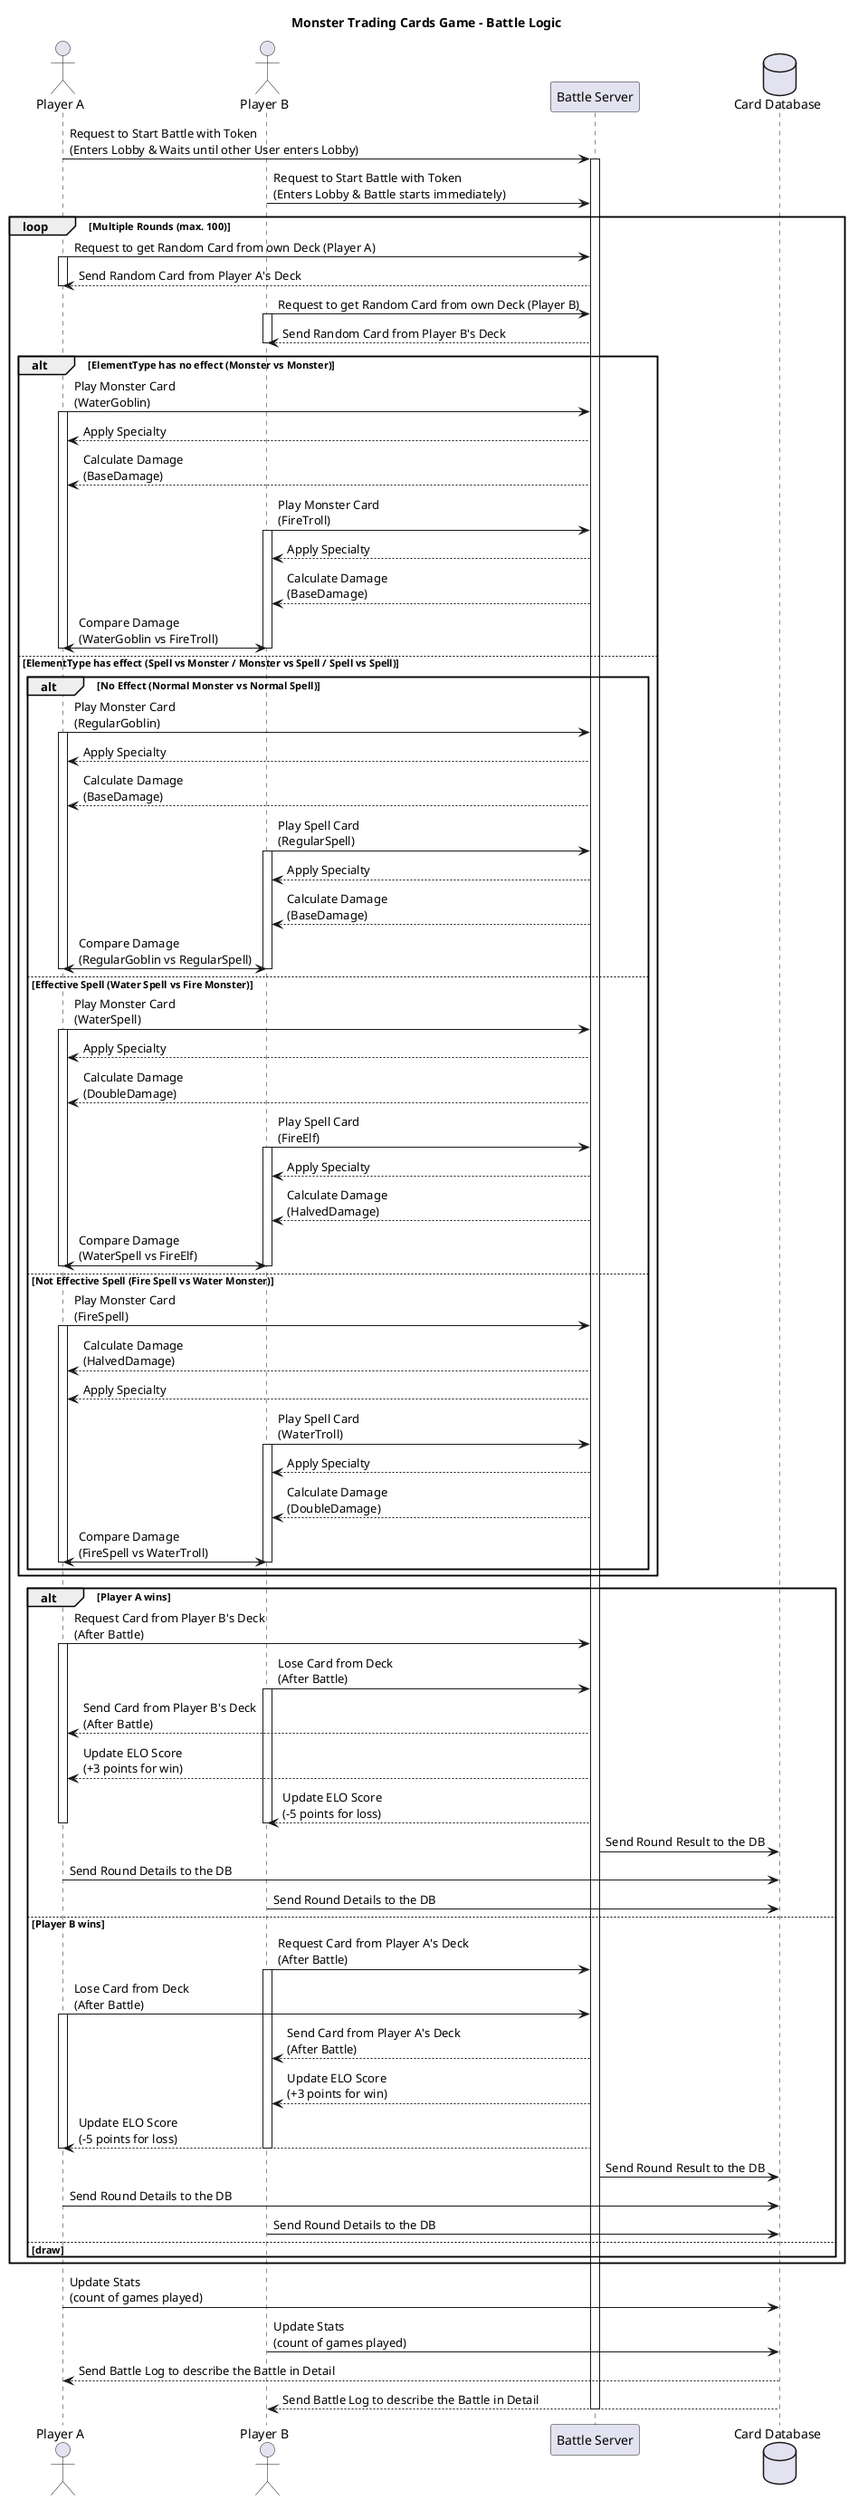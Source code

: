 @startuml
'https://plantuml.com/sequence-diagram

'open at https://sequencediagram.org/

title Monster Trading Cards Game - Battle Logic

actor "Player A" as PlayerA
actor "Player B" as PlayerB
participant "Battle Server" as Server
database "Card Database" as Database

PlayerA -> Server: Request to Start Battle with Token\n(Enters Lobby & Waits until other User enters Lobby)
activate Server

PlayerB -> Server: Request to Start Battle with Token\n(Enters Lobby & Battle starts immediately)


loop Multiple Rounds (max. 100)

PlayerA -> Server: Request to get Random Card from own Deck (Player A)
    activate PlayerA
    Server -->PlayerA: Send Random Card from Player A's Deck
    deactivate PlayerA

    PlayerB -> Server: Request to get Random Card from own Deck (Player B)
    activate PlayerB
    Server -->PlayerB: Send Random Card from Player B's Deck
    deactivate PlayerB


alt ElementType has no effect (Monster vs Monster)
PlayerA -> Server: Play Monster Card\n(WaterGoblin)
        activate PlayerA
        Server --> PlayerA: Apply Specialty
        Server --> PlayerA: Calculate Damage\n(BaseDamage)

        PlayerB -> Server: Play Monster Card\n(FireTroll)
        activate PlayerB
        Server --> PlayerB: Apply Specialty
        Server --> PlayerB: Calculate Damage\n(BaseDamage)

        PlayerA <-> PlayerB: Compare Damage\n(WaterGoblin vs FireTroll)

        deactivate PlayerA
        deactivate PlayerB

else ElementType has effect (Spell vs Monster / Monster vs Spell / Spell vs Spell)
alt No Effect (Normal Monster vs Normal Spell)
PlayerA -> Server: Play Monster Card\n(RegularGoblin)
            activate PlayerA
            Server --> PlayerA: Apply Specialty
            Server --> PlayerA: Calculate Damage\n(BaseDamage)

            PlayerB -> Server: Play Spell Card\n(RegularSpell)
            activate PlayerB
            Server --> PlayerB: Apply Specialty
            Server --> PlayerB: Calculate Damage\n(BaseDamage)

            PlayerA <-> PlayerB: Compare Damage\n(RegularGoblin vs RegularSpell)

            deactivate PlayerA
            deactivate PlayerB

else Effective Spell (Water Spell vs Fire Monster)
PlayerA -> Server: Play Monster Card\n(WaterSpell)
            activate PlayerA
            Server --> PlayerA: Apply Specialty
            Server --> PlayerA: Calculate Damage\n(DoubleDamage)

            PlayerB -> Server: Play Spell Card\n(FireElf)
            activate PlayerB
            Server --> PlayerB: Apply Specialty
            Server --> PlayerB: Calculate Damage\n(HalvedDamage)

            PlayerA <-> PlayerB: Compare Damage\n(WaterSpell vs FireElf)

            deactivate PlayerA
            deactivate PlayerB

else Not Effective Spell (Fire Spell vs Water Monster)
PlayerA -> Server: Play Monster Card\n(FireSpell)
            activate PlayerA
            Server --> PlayerA: Calculate Damage\n(HalvedDamage)
            Server --> PlayerA: Apply Specialty

            PlayerB -> Server: Play Spell Card\n(WaterTroll)
            activate PlayerB
            Server --> PlayerB: Apply Specialty
            Server --> PlayerB: Calculate Damage\n(DoubleDamage)

            PlayerA <-> PlayerB: Compare Damage\n(FireSpell vs WaterTroll)

            deactivate PlayerA
            deactivate PlayerB

end
end

alt Player A wins
PlayerA -> Server: Request Card from Player B's Deck\n(After Battle)
        activate PlayerA
        PlayerB -> Server: Lose Card from Deck\n(After Battle)
        activate PlayerB
        Server --> PlayerA: Send Card from Player B's Deck\n(After Battle)
        Server --> PlayerA: Update ELO Score\n(+3 points for win)
        Server --> PlayerB: Update ELO Score\n(-5 points for loss)
        deactivate PlayerA
        deactivate PlayerB

        Server -> Database: Send Round Result to the DB
        PlayerA -> Database: Send Round Details to the DB
        PlayerB -> Database: Send Round Details to the DB

else Player B wins
PlayerB -> Server: Request Card from Player A's Deck\n(After Battle)
        activate PlayerB
        PlayerA -> Server: Lose Card from Deck\n(After Battle)
        activate PlayerA
        Server --> PlayerB: Send Card from Player A's Deck\n(After Battle)
        Server --> PlayerB: Update ELO Score\n(+3 points for win)
        Server --> PlayerA: Update ELO Score\n(-5 points for loss)
        deactivate PlayerB
        deactivate PlayerA

        Server -> Database: Send Round Result to the DB
        PlayerA -> Database: Send Round Details to the DB
        PlayerB -> Database: Send Round Details to the DB

else draw
box over PlayerA,PlayerB:No Action

end
end

PlayerA -> Database: Update Stats\n(count of games played)
PlayerB -> Database: Update Stats\n(count of games played)
Database --> PlayerA: Send Battle Log to describe the Battle in Detail
Database --> PlayerB: Send Battle Log to describe the Battle in Detail
deactivate Server

@enduml